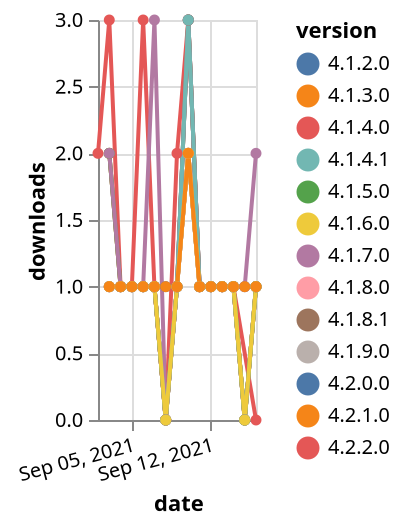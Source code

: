 {"$schema": "https://vega.github.io/schema/vega-lite/v5.json", "description": "A simple bar chart with embedded data.", "data": {"values": [{"date": "2021-09-03", "total": 285, "delta": 1, "version": "4.2.0.0"}, {"date": "2021-09-04", "total": 286, "delta": 1, "version": "4.2.0.0"}, {"date": "2021-09-05", "total": 287, "delta": 1, "version": "4.2.0.0"}, {"date": "2021-09-06", "total": 288, "delta": 1, "version": "4.2.0.0"}, {"date": "2021-09-07", "total": 289, "delta": 1, "version": "4.2.0.0"}, {"date": "2021-09-08", "total": 289, "delta": 0, "version": "4.2.0.0"}, {"date": "2021-09-09", "total": 290, "delta": 1, "version": "4.2.0.0"}, {"date": "2021-09-10", "total": 293, "delta": 3, "version": "4.2.0.0"}, {"date": "2021-09-11", "total": 294, "delta": 1, "version": "4.2.0.0"}, {"date": "2021-09-12", "total": 295, "delta": 1, "version": "4.2.0.0"}, {"date": "2021-09-13", "total": 296, "delta": 1, "version": "4.2.0.0"}, {"date": "2021-09-14", "total": 297, "delta": 1, "version": "4.2.0.0"}, {"date": "2021-09-15", "total": 297, "delta": 0, "version": "4.2.0.0"}, {"date": "2021-09-16", "total": 298, "delta": 1, "version": "4.2.0.0"}, {"date": "2021-09-03", "total": 80, "delta": 2, "version": "4.2.1.0"}, {"date": "2021-09-04", "total": 81, "delta": 1, "version": "4.2.1.0"}, {"date": "2021-09-05", "total": 82, "delta": 1, "version": "4.2.1.0"}, {"date": "2021-09-06", "total": 83, "delta": 1, "version": "4.2.1.0"}, {"date": "2021-09-07", "total": 84, "delta": 1, "version": "4.2.1.0"}, {"date": "2021-09-08", "total": 84, "delta": 0, "version": "4.2.1.0"}, {"date": "2021-09-09", "total": 85, "delta": 1, "version": "4.2.1.0"}, {"date": "2021-09-10", "total": 87, "delta": 2, "version": "4.2.1.0"}, {"date": "2021-09-11", "total": 88, "delta": 1, "version": "4.2.1.0"}, {"date": "2021-09-12", "total": 89, "delta": 1, "version": "4.2.1.0"}, {"date": "2021-09-13", "total": 90, "delta": 1, "version": "4.2.1.0"}, {"date": "2021-09-14", "total": 91, "delta": 1, "version": "4.2.1.0"}, {"date": "2021-09-15", "total": 91, "delta": 0, "version": "4.2.1.0"}, {"date": "2021-09-16", "total": 92, "delta": 1, "version": "4.2.1.0"}, {"date": "2021-09-03", "total": 283, "delta": 1, "version": "4.1.2.0"}, {"date": "2021-09-04", "total": 284, "delta": 1, "version": "4.1.2.0"}, {"date": "2021-09-05", "total": 285, "delta": 1, "version": "4.1.2.0"}, {"date": "2021-09-06", "total": 286, "delta": 1, "version": "4.1.2.0"}, {"date": "2021-09-07", "total": 287, "delta": 1, "version": "4.1.2.0"}, {"date": "2021-09-08", "total": 288, "delta": 1, "version": "4.1.2.0"}, {"date": "2021-09-09", "total": 289, "delta": 1, "version": "4.1.2.0"}, {"date": "2021-09-10", "total": 291, "delta": 2, "version": "4.1.2.0"}, {"date": "2021-09-11", "total": 292, "delta": 1, "version": "4.1.2.0"}, {"date": "2021-09-12", "total": 293, "delta": 1, "version": "4.1.2.0"}, {"date": "2021-09-13", "total": 294, "delta": 1, "version": "4.1.2.0"}, {"date": "2021-09-14", "total": 295, "delta": 1, "version": "4.1.2.0"}, {"date": "2021-09-15", "total": 296, "delta": 1, "version": "4.1.2.0"}, {"date": "2021-09-16", "total": 297, "delta": 1, "version": "4.1.2.0"}, {"date": "2021-09-03", "total": 237, "delta": 1, "version": "4.1.9.0"}, {"date": "2021-09-04", "total": 238, "delta": 1, "version": "4.1.9.0"}, {"date": "2021-09-05", "total": 239, "delta": 1, "version": "4.1.9.0"}, {"date": "2021-09-06", "total": 240, "delta": 1, "version": "4.1.9.0"}, {"date": "2021-09-07", "total": 241, "delta": 1, "version": "4.1.9.0"}, {"date": "2021-09-08", "total": 241, "delta": 0, "version": "4.1.9.0"}, {"date": "2021-09-09", "total": 242, "delta": 1, "version": "4.1.9.0"}, {"date": "2021-09-10", "total": 244, "delta": 2, "version": "4.1.9.0"}, {"date": "2021-09-11", "total": 245, "delta": 1, "version": "4.1.9.0"}, {"date": "2021-09-12", "total": 246, "delta": 1, "version": "4.1.9.0"}, {"date": "2021-09-13", "total": 247, "delta": 1, "version": "4.1.9.0"}, {"date": "2021-09-14", "total": 248, "delta": 1, "version": "4.1.9.0"}, {"date": "2021-09-15", "total": 248, "delta": 0, "version": "4.1.9.0"}, {"date": "2021-09-16", "total": 249, "delta": 1, "version": "4.1.9.0"}, {"date": "2021-09-03", "total": 195, "delta": 2, "version": "4.1.8.1"}, {"date": "2021-09-04", "total": 196, "delta": 1, "version": "4.1.8.1"}, {"date": "2021-09-05", "total": 197, "delta": 1, "version": "4.1.8.1"}, {"date": "2021-09-06", "total": 198, "delta": 1, "version": "4.1.8.1"}, {"date": "2021-09-07", "total": 199, "delta": 1, "version": "4.1.8.1"}, {"date": "2021-09-08", "total": 199, "delta": 0, "version": "4.1.8.1"}, {"date": "2021-09-09", "total": 200, "delta": 1, "version": "4.1.8.1"}, {"date": "2021-09-10", "total": 202, "delta": 2, "version": "4.1.8.1"}, {"date": "2021-09-11", "total": 203, "delta": 1, "version": "4.1.8.1"}, {"date": "2021-09-12", "total": 204, "delta": 1, "version": "4.1.8.1"}, {"date": "2021-09-13", "total": 205, "delta": 1, "version": "4.1.8.1"}, {"date": "2021-09-14", "total": 206, "delta": 1, "version": "4.1.8.1"}, {"date": "2021-09-15", "total": 206, "delta": 0, "version": "4.1.8.1"}, {"date": "2021-09-16", "total": 207, "delta": 1, "version": "4.1.8.1"}, {"date": "2021-09-03", "total": 176, "delta": 1, "version": "4.1.8.0"}, {"date": "2021-09-04", "total": 177, "delta": 1, "version": "4.1.8.0"}, {"date": "2021-09-05", "total": 178, "delta": 1, "version": "4.1.8.0"}, {"date": "2021-09-06", "total": 179, "delta": 1, "version": "4.1.8.0"}, {"date": "2021-09-07", "total": 180, "delta": 1, "version": "4.1.8.0"}, {"date": "2021-09-08", "total": 180, "delta": 0, "version": "4.1.8.0"}, {"date": "2021-09-09", "total": 181, "delta": 1, "version": "4.1.8.0"}, {"date": "2021-09-10", "total": 183, "delta": 2, "version": "4.1.8.0"}, {"date": "2021-09-11", "total": 184, "delta": 1, "version": "4.1.8.0"}, {"date": "2021-09-12", "total": 185, "delta": 1, "version": "4.1.8.0"}, {"date": "2021-09-13", "total": 186, "delta": 1, "version": "4.1.8.0"}, {"date": "2021-09-14", "total": 187, "delta": 1, "version": "4.1.8.0"}, {"date": "2021-09-15", "total": 187, "delta": 0, "version": "4.1.8.0"}, {"date": "2021-09-16", "total": 188, "delta": 1, "version": "4.1.8.0"}, {"date": "2021-09-03", "total": 372, "delta": 1, "version": "4.1.4.0"}, {"date": "2021-09-04", "total": 373, "delta": 1, "version": "4.1.4.0"}, {"date": "2021-09-05", "total": 374, "delta": 1, "version": "4.1.4.0"}, {"date": "2021-09-06", "total": 375, "delta": 1, "version": "4.1.4.0"}, {"date": "2021-09-07", "total": 376, "delta": 1, "version": "4.1.4.0"}, {"date": "2021-09-08", "total": 376, "delta": 0, "version": "4.1.4.0"}, {"date": "2021-09-09", "total": 377, "delta": 1, "version": "4.1.4.0"}, {"date": "2021-09-10", "total": 380, "delta": 3, "version": "4.1.4.0"}, {"date": "2021-09-11", "total": 381, "delta": 1, "version": "4.1.4.0"}, {"date": "2021-09-12", "total": 382, "delta": 1, "version": "4.1.4.0"}, {"date": "2021-09-13", "total": 383, "delta": 1, "version": "4.1.4.0"}, {"date": "2021-09-14", "total": 384, "delta": 1, "version": "4.1.4.0"}, {"date": "2021-09-15", "total": 384, "delta": 0, "version": "4.1.4.0"}, {"date": "2021-09-16", "total": 385, "delta": 1, "version": "4.1.4.0"}, {"date": "2021-09-02", "total": 68, "delta": 2, "version": "4.2.2.0"}, {"date": "2021-09-03", "total": 71, "delta": 3, "version": "4.2.2.0"}, {"date": "2021-09-04", "total": 72, "delta": 1, "version": "4.2.2.0"}, {"date": "2021-09-05", "total": 73, "delta": 1, "version": "4.2.2.0"}, {"date": "2021-09-06", "total": 76, "delta": 3, "version": "4.2.2.0"}, {"date": "2021-09-07", "total": 77, "delta": 1, "version": "4.2.2.0"}, {"date": "2021-09-08", "total": 77, "delta": 0, "version": "4.2.2.0"}, {"date": "2021-09-09", "total": 79, "delta": 2, "version": "4.2.2.0"}, {"date": "2021-09-10", "total": 82, "delta": 3, "version": "4.2.2.0"}, {"date": "2021-09-11", "total": 83, "delta": 1, "version": "4.2.2.0"}, {"date": "2021-09-12", "total": 84, "delta": 1, "version": "4.2.2.0"}, {"date": "2021-09-13", "total": 85, "delta": 1, "version": "4.2.2.0"}, {"date": "2021-09-14", "total": 86, "delta": 1, "version": "4.2.2.0"}, {"date": "2021-09-16", "total": 86, "delta": 0, "version": "4.2.2.0"}, {"date": "2021-09-03", "total": 311, "delta": 2, "version": "4.1.5.0"}, {"date": "2021-09-04", "total": 312, "delta": 1, "version": "4.1.5.0"}, {"date": "2021-09-05", "total": 313, "delta": 1, "version": "4.1.5.0"}, {"date": "2021-09-06", "total": 314, "delta": 1, "version": "4.1.5.0"}, {"date": "2021-09-07", "total": 315, "delta": 1, "version": "4.1.5.0"}, {"date": "2021-09-08", "total": 315, "delta": 0, "version": "4.1.5.0"}, {"date": "2021-09-09", "total": 316, "delta": 1, "version": "4.1.5.0"}, {"date": "2021-09-10", "total": 319, "delta": 3, "version": "4.1.5.0"}, {"date": "2021-09-11", "total": 320, "delta": 1, "version": "4.1.5.0"}, {"date": "2021-09-12", "total": 321, "delta": 1, "version": "4.1.5.0"}, {"date": "2021-09-13", "total": 322, "delta": 1, "version": "4.1.5.0"}, {"date": "2021-09-14", "total": 323, "delta": 1, "version": "4.1.5.0"}, {"date": "2021-09-15", "total": 323, "delta": 0, "version": "4.1.5.0"}, {"date": "2021-09-16", "total": 324, "delta": 1, "version": "4.1.5.0"}, {"date": "2021-09-03", "total": 684, "delta": 2, "version": "4.1.7.0"}, {"date": "2021-09-04", "total": 685, "delta": 1, "version": "4.1.7.0"}, {"date": "2021-09-05", "total": 686, "delta": 1, "version": "4.1.7.0"}, {"date": "2021-09-06", "total": 687, "delta": 1, "version": "4.1.7.0"}, {"date": "2021-09-07", "total": 690, "delta": 3, "version": "4.1.7.0"}, {"date": "2021-09-08", "total": 690, "delta": 0, "version": "4.1.7.0"}, {"date": "2021-09-09", "total": 691, "delta": 1, "version": "4.1.7.0"}, {"date": "2021-09-10", "total": 694, "delta": 3, "version": "4.1.7.0"}, {"date": "2021-09-11", "total": 695, "delta": 1, "version": "4.1.7.0"}, {"date": "2021-09-12", "total": 696, "delta": 1, "version": "4.1.7.0"}, {"date": "2021-09-13", "total": 697, "delta": 1, "version": "4.1.7.0"}, {"date": "2021-09-14", "total": 698, "delta": 1, "version": "4.1.7.0"}, {"date": "2021-09-15", "total": 699, "delta": 1, "version": "4.1.7.0"}, {"date": "2021-09-16", "total": 701, "delta": 2, "version": "4.1.7.0"}, {"date": "2021-09-03", "total": 433, "delta": 1, "version": "4.1.4.1"}, {"date": "2021-09-04", "total": 434, "delta": 1, "version": "4.1.4.1"}, {"date": "2021-09-05", "total": 435, "delta": 1, "version": "4.1.4.1"}, {"date": "2021-09-06", "total": 436, "delta": 1, "version": "4.1.4.1"}, {"date": "2021-09-07", "total": 437, "delta": 1, "version": "4.1.4.1"}, {"date": "2021-09-08", "total": 437, "delta": 0, "version": "4.1.4.1"}, {"date": "2021-09-09", "total": 438, "delta": 1, "version": "4.1.4.1"}, {"date": "2021-09-10", "total": 441, "delta": 3, "version": "4.1.4.1"}, {"date": "2021-09-11", "total": 442, "delta": 1, "version": "4.1.4.1"}, {"date": "2021-09-12", "total": 443, "delta": 1, "version": "4.1.4.1"}, {"date": "2021-09-13", "total": 444, "delta": 1, "version": "4.1.4.1"}, {"date": "2021-09-14", "total": 445, "delta": 1, "version": "4.1.4.1"}, {"date": "2021-09-15", "total": 445, "delta": 0, "version": "4.1.4.1"}, {"date": "2021-09-16", "total": 446, "delta": 1, "version": "4.1.4.1"}, {"date": "2021-09-03", "total": 263, "delta": 1, "version": "4.1.6.0"}, {"date": "2021-09-04", "total": 264, "delta": 1, "version": "4.1.6.0"}, {"date": "2021-09-05", "total": 265, "delta": 1, "version": "4.1.6.0"}, {"date": "2021-09-06", "total": 266, "delta": 1, "version": "4.1.6.0"}, {"date": "2021-09-07", "total": 267, "delta": 1, "version": "4.1.6.0"}, {"date": "2021-09-08", "total": 267, "delta": 0, "version": "4.1.6.0"}, {"date": "2021-09-09", "total": 268, "delta": 1, "version": "4.1.6.0"}, {"date": "2021-09-10", "total": 270, "delta": 2, "version": "4.1.6.0"}, {"date": "2021-09-11", "total": 271, "delta": 1, "version": "4.1.6.0"}, {"date": "2021-09-12", "total": 272, "delta": 1, "version": "4.1.6.0"}, {"date": "2021-09-13", "total": 273, "delta": 1, "version": "4.1.6.0"}, {"date": "2021-09-14", "total": 274, "delta": 1, "version": "4.1.6.0"}, {"date": "2021-09-15", "total": 274, "delta": 0, "version": "4.1.6.0"}, {"date": "2021-09-16", "total": 275, "delta": 1, "version": "4.1.6.0"}, {"date": "2021-09-03", "total": 448, "delta": 1, "version": "4.1.3.0"}, {"date": "2021-09-04", "total": 449, "delta": 1, "version": "4.1.3.0"}, {"date": "2021-09-05", "total": 450, "delta": 1, "version": "4.1.3.0"}, {"date": "2021-09-06", "total": 451, "delta": 1, "version": "4.1.3.0"}, {"date": "2021-09-07", "total": 452, "delta": 1, "version": "4.1.3.0"}, {"date": "2021-09-08", "total": 453, "delta": 1, "version": "4.1.3.0"}, {"date": "2021-09-09", "total": 454, "delta": 1, "version": "4.1.3.0"}, {"date": "2021-09-10", "total": 456, "delta": 2, "version": "4.1.3.0"}, {"date": "2021-09-11", "total": 457, "delta": 1, "version": "4.1.3.0"}, {"date": "2021-09-12", "total": 458, "delta": 1, "version": "4.1.3.0"}, {"date": "2021-09-13", "total": 459, "delta": 1, "version": "4.1.3.0"}, {"date": "2021-09-14", "total": 460, "delta": 1, "version": "4.1.3.0"}, {"date": "2021-09-15", "total": 461, "delta": 1, "version": "4.1.3.0"}, {"date": "2021-09-16", "total": 462, "delta": 1, "version": "4.1.3.0"}]}, "width": "container", "mark": {"type": "line", "point": {"filled": true}}, "encoding": {"x": {"field": "date", "type": "temporal", "timeUnit": "yearmonthdate", "title": "date", "axis": {"labelAngle": -15}}, "y": {"field": "delta", "type": "quantitative", "title": "downloads"}, "color": {"field": "version", "type": "nominal"}, "tooltip": {"field": "delta"}}}